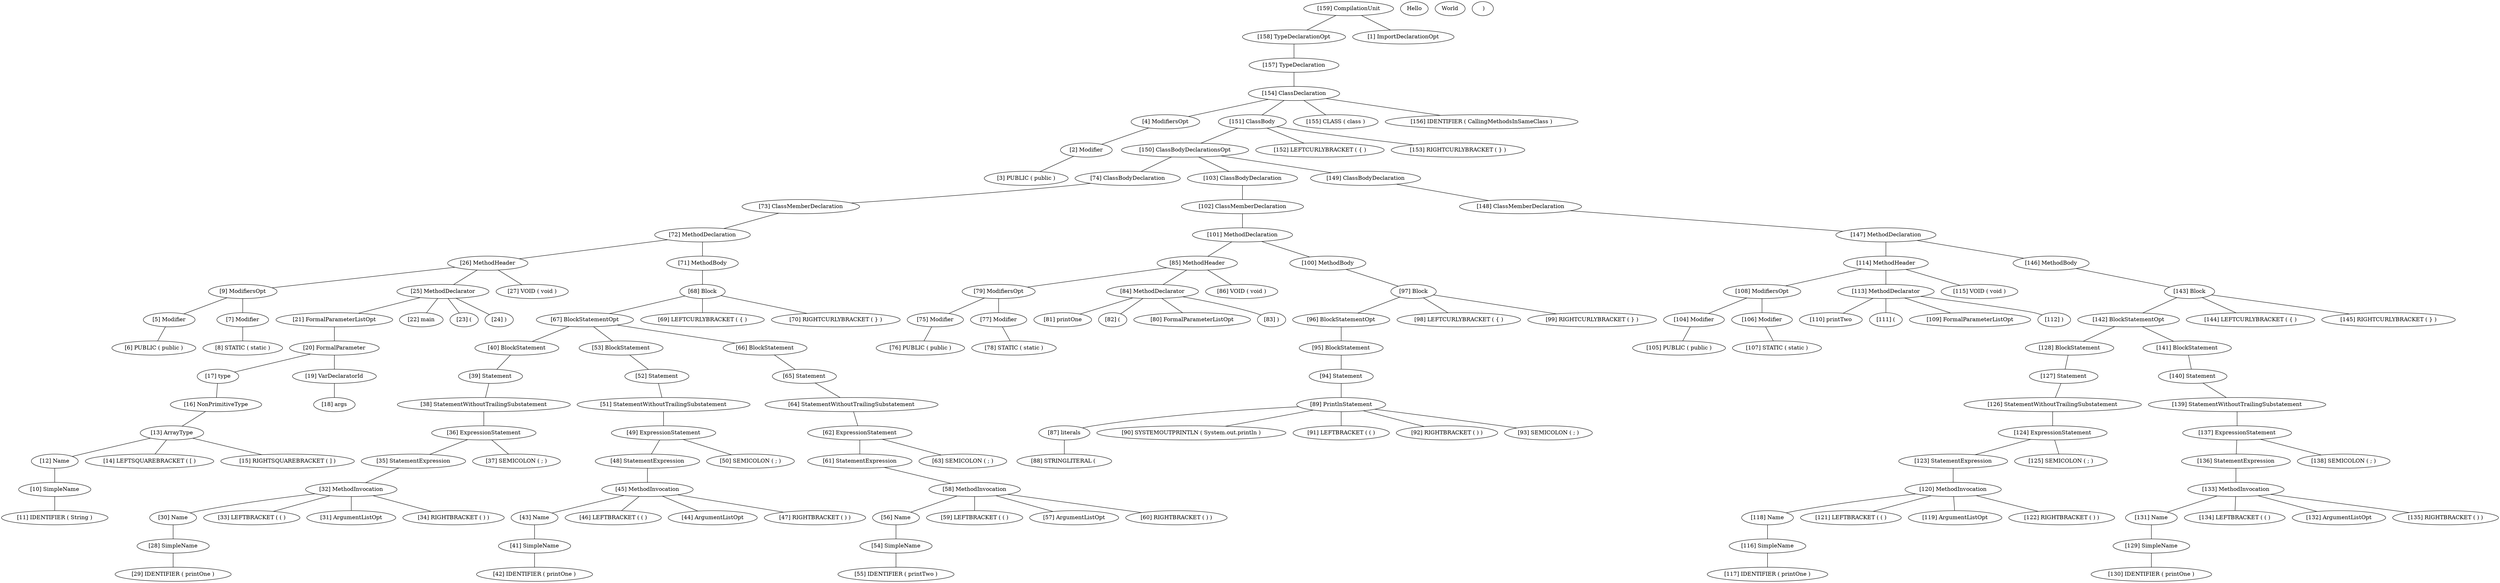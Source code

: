 strict graph{ 
"[2] Modifier"--"[3] PUBLIC ( public )"
"[4] ModifiersOpt"--"[2] Modifier"
"[5] Modifier"--"[6] PUBLIC ( public )"
"[7] Modifier"--"[8] STATIC ( static )"
"[9] ModifiersOpt"--"[5] Modifier"
"[9] ModifiersOpt"--"[7] Modifier"
"[10] SimpleName"--"[11] IDENTIFIER ( String )"
"[12] Name"--"[10] SimpleName"
"[13] ArrayType"--"[12] Name"
"[13] ArrayType"--"[14] LEFTSQUAREBRACKET ( [ )"
"[13] ArrayType"--"[15] RIGHTSQUAREBRACKET ( ] )"
"[16] NonPrimitiveType"--"[13] ArrayType"
"[17] type"--"[16] NonPrimitiveType"
"[19] VarDeclaratorId"--"[18] args"
"[20] FormalParameter"--"[17] type"
"[20] FormalParameter"--"[19] VarDeclaratorId"
"[21] FormalParameterListOpt"--"[20] FormalParameter"
"[25] MethodDeclarator"--"[22] main"
"[25] MethodDeclarator"--"[23] ("
"[25] MethodDeclarator"--"[21] FormalParameterListOpt"
"[25] MethodDeclarator"--"[24] )"
"[26] MethodHeader"--"[9] ModifiersOpt"
"[26] MethodHeader"--"[27] VOID ( void )"
"[26] MethodHeader"--"[25] MethodDeclarator"
"[28] SimpleName"--"[29] IDENTIFIER ( printOne )"
"[30] Name"--"[28] SimpleName"
"[32] MethodInvocation"--"[30] Name"
"[32] MethodInvocation"--"[33] LEFTBRACKET ( ( )"
"[32] MethodInvocation"--"[31] ArgumentListOpt"
"[32] MethodInvocation"--"[34] RIGHTBRACKET ( ) )"
"[35] StatementExpression"--"[32] MethodInvocation"
"[36] ExpressionStatement"--"[35] StatementExpression"
"[36] ExpressionStatement"--"[37] SEMICOLON ( ; )"
"[38] StatementWithoutTrailingSubstatement"--"[36] ExpressionStatement"
"[39] Statement"--"[38] StatementWithoutTrailingSubstatement"
"[40] BlockStatement"--"[39] Statement"
"[41] SimpleName"--"[42] IDENTIFIER ( printOne )"
"[43] Name"--"[41] SimpleName"
"[45] MethodInvocation"--"[43] Name"
"[45] MethodInvocation"--"[46] LEFTBRACKET ( ( )"
"[45] MethodInvocation"--"[44] ArgumentListOpt"
"[45] MethodInvocation"--"[47] RIGHTBRACKET ( ) )"
"[48] StatementExpression"--"[45] MethodInvocation"
"[49] ExpressionStatement"--"[48] StatementExpression"
"[49] ExpressionStatement"--"[50] SEMICOLON ( ; )"
"[51] StatementWithoutTrailingSubstatement"--"[49] ExpressionStatement"
"[52] Statement"--"[51] StatementWithoutTrailingSubstatement"
"[53] BlockStatement"--"[52] Statement"
"[54] SimpleName"--"[55] IDENTIFIER ( printTwo )"
"[56] Name"--"[54] SimpleName"
"[58] MethodInvocation"--"[56] Name"
"[58] MethodInvocation"--"[59] LEFTBRACKET ( ( )"
"[58] MethodInvocation"--"[57] ArgumentListOpt"
"[58] MethodInvocation"--"[60] RIGHTBRACKET ( ) )"
"[61] StatementExpression"--"[58] MethodInvocation"
"[62] ExpressionStatement"--"[61] StatementExpression"
"[62] ExpressionStatement"--"[63] SEMICOLON ( ; )"
"[64] StatementWithoutTrailingSubstatement"--"[62] ExpressionStatement"
"[65] Statement"--"[64] StatementWithoutTrailingSubstatement"
"[66] BlockStatement"--"[65] Statement"
"[67] BlockStatementOpt"--"[40] BlockStatement"
"[67] BlockStatementOpt"--"[53] BlockStatement"
"[67] BlockStatementOpt"--"[66] BlockStatement"
"[68] Block"--"[69] LEFTCURLYBRACKET ( { )"
"[68] Block"--"[67] BlockStatementOpt"
"[68] Block"--"[70] RIGHTCURLYBRACKET ( } )"
"[71] MethodBody"--"[68] Block"
"[72] MethodDeclaration"--"[26] MethodHeader"
"[72] MethodDeclaration"--"[71] MethodBody"
"[73] ClassMemberDeclaration"--"[72] MethodDeclaration"
"[74] ClassBodyDeclaration"--"[73] ClassMemberDeclaration"
"[75] Modifier"--"[76] PUBLIC ( public )"
"[77] Modifier"--"[78] STATIC ( static )"
"[79] ModifiersOpt"--"[75] Modifier"
"[79] ModifiersOpt"--"[77] Modifier"
"[84] MethodDeclarator"--"[81] printOne"
"[84] MethodDeclarator"--"[82] ("
"[84] MethodDeclarator"--"[80] FormalParameterListOpt"
"[84] MethodDeclarator"--"[83] )"
"[85] MethodHeader"--"[79] ModifiersOpt"
"[85] MethodHeader"--"[86] VOID ( void )"
"[85] MethodHeader"--"[84] MethodDeclarator"
"[87] literals"--"[88] STRINGLITERAL ( "Hello World" )"
"[89] PrintlnStatement"--"[90] SYSTEMOUTPRINTLN ( System.out.println )"
"[89] PrintlnStatement"--"[91] LEFTBRACKET ( ( )"
"[89] PrintlnStatement"--"[87] literals"
"[89] PrintlnStatement"--"[92] RIGHTBRACKET ( ) )"
"[89] PrintlnStatement"--"[93] SEMICOLON ( ; )"
"[94] Statement"--"[89] PrintlnStatement"
"[95] BlockStatement"--"[94] Statement"
"[96] BlockStatementOpt"--"[95] BlockStatement"
"[97] Block"--"[98] LEFTCURLYBRACKET ( { )"
"[97] Block"--"[96] BlockStatementOpt"
"[97] Block"--"[99] RIGHTCURLYBRACKET ( } )"
"[100] MethodBody"--"[97] Block"
"[101] MethodDeclaration"--"[85] MethodHeader"
"[101] MethodDeclaration"--"[100] MethodBody"
"[102] ClassMemberDeclaration"--"[101] MethodDeclaration"
"[103] ClassBodyDeclaration"--"[102] ClassMemberDeclaration"
"[104] Modifier"--"[105] PUBLIC ( public )"
"[106] Modifier"--"[107] STATIC ( static )"
"[108] ModifiersOpt"--"[104] Modifier"
"[108] ModifiersOpt"--"[106] Modifier"
"[113] MethodDeclarator"--"[110] printTwo"
"[113] MethodDeclarator"--"[111] ("
"[113] MethodDeclarator"--"[109] FormalParameterListOpt"
"[113] MethodDeclarator"--"[112] )"
"[114] MethodHeader"--"[108] ModifiersOpt"
"[114] MethodHeader"--"[115] VOID ( void )"
"[114] MethodHeader"--"[113] MethodDeclarator"
"[116] SimpleName"--"[117] IDENTIFIER ( printOne )"
"[118] Name"--"[116] SimpleName"
"[120] MethodInvocation"--"[118] Name"
"[120] MethodInvocation"--"[121] LEFTBRACKET ( ( )"
"[120] MethodInvocation"--"[119] ArgumentListOpt"
"[120] MethodInvocation"--"[122] RIGHTBRACKET ( ) )"
"[123] StatementExpression"--"[120] MethodInvocation"
"[124] ExpressionStatement"--"[123] StatementExpression"
"[124] ExpressionStatement"--"[125] SEMICOLON ( ; )"
"[126] StatementWithoutTrailingSubstatement"--"[124] ExpressionStatement"
"[127] Statement"--"[126] StatementWithoutTrailingSubstatement"
"[128] BlockStatement"--"[127] Statement"
"[129] SimpleName"--"[130] IDENTIFIER ( printOne )"
"[131] Name"--"[129] SimpleName"
"[133] MethodInvocation"--"[131] Name"
"[133] MethodInvocation"--"[134] LEFTBRACKET ( ( )"
"[133] MethodInvocation"--"[132] ArgumentListOpt"
"[133] MethodInvocation"--"[135] RIGHTBRACKET ( ) )"
"[136] StatementExpression"--"[133] MethodInvocation"
"[137] ExpressionStatement"--"[136] StatementExpression"
"[137] ExpressionStatement"--"[138] SEMICOLON ( ; )"
"[139] StatementWithoutTrailingSubstatement"--"[137] ExpressionStatement"
"[140] Statement"--"[139] StatementWithoutTrailingSubstatement"
"[141] BlockStatement"--"[140] Statement"
"[142] BlockStatementOpt"--"[128] BlockStatement"
"[142] BlockStatementOpt"--"[141] BlockStatement"
"[143] Block"--"[144] LEFTCURLYBRACKET ( { )"
"[143] Block"--"[142] BlockStatementOpt"
"[143] Block"--"[145] RIGHTCURLYBRACKET ( } )"
"[146] MethodBody"--"[143] Block"
"[147] MethodDeclaration"--"[114] MethodHeader"
"[147] MethodDeclaration"--"[146] MethodBody"
"[148] ClassMemberDeclaration"--"[147] MethodDeclaration"
"[149] ClassBodyDeclaration"--"[148] ClassMemberDeclaration"
"[150] ClassBodyDeclarationsOpt"--"[74] ClassBodyDeclaration"
"[150] ClassBodyDeclarationsOpt"--"[103] ClassBodyDeclaration"
"[150] ClassBodyDeclarationsOpt"--"[149] ClassBodyDeclaration"
"[151] ClassBody"--"[152] LEFTCURLYBRACKET ( { )"
"[151] ClassBody"--"[150] ClassBodyDeclarationsOpt"
"[151] ClassBody"--"[153] RIGHTCURLYBRACKET ( } )"
"[154] ClassDeclaration"--"[4] ModifiersOpt"
"[154] ClassDeclaration"--"[155] CLASS ( class )"
"[154] ClassDeclaration"--"[156] IDENTIFIER ( CallingMethodsInSameClass )"
"[154] ClassDeclaration"--"[151] ClassBody"
"[157] TypeDeclaration"--"[154] ClassDeclaration"
"[158] TypeDeclarationOpt"--"[157] TypeDeclaration"
"[159] CompilationUnit"--"[1] ImportDeclarationOpt"
"[159] CompilationUnit"--"[158] TypeDeclarationOpt"
}
